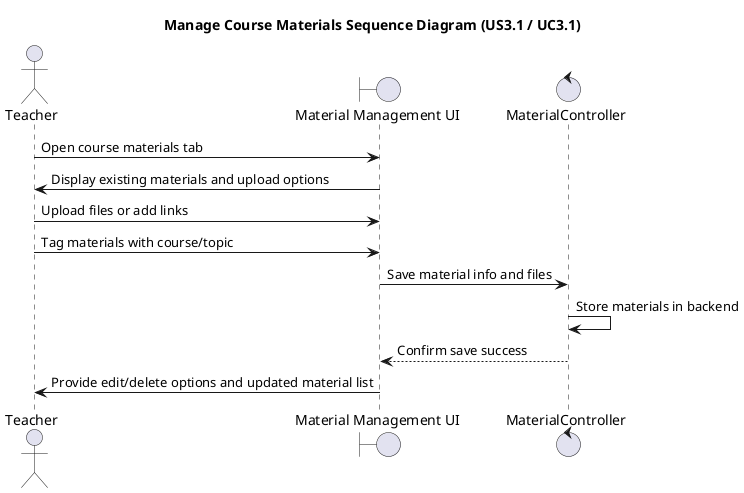@startuml ManageCourseMaterials
title Manage Course Materials Sequence Diagram (US3.1 / UC3.1)

actor Teacher
boundary "Material Management UI"
control "MaterialController"

Teacher -> "Material Management UI" : Open course materials tab
"Material Management UI" -> Teacher : Display existing materials and upload options

Teacher -> "Material Management UI" : Upload files or add links
Teacher -> "Material Management UI" : Tag materials with course/topic
"Material Management UI" -> "MaterialController" : Save material info and files
"MaterialController" -> "MaterialController" : Store materials in backend
"MaterialController" --> "Material Management UI" : Confirm save success

"Material Management UI" -> Teacher : Provide edit/delete options and updated material list

@enduml
